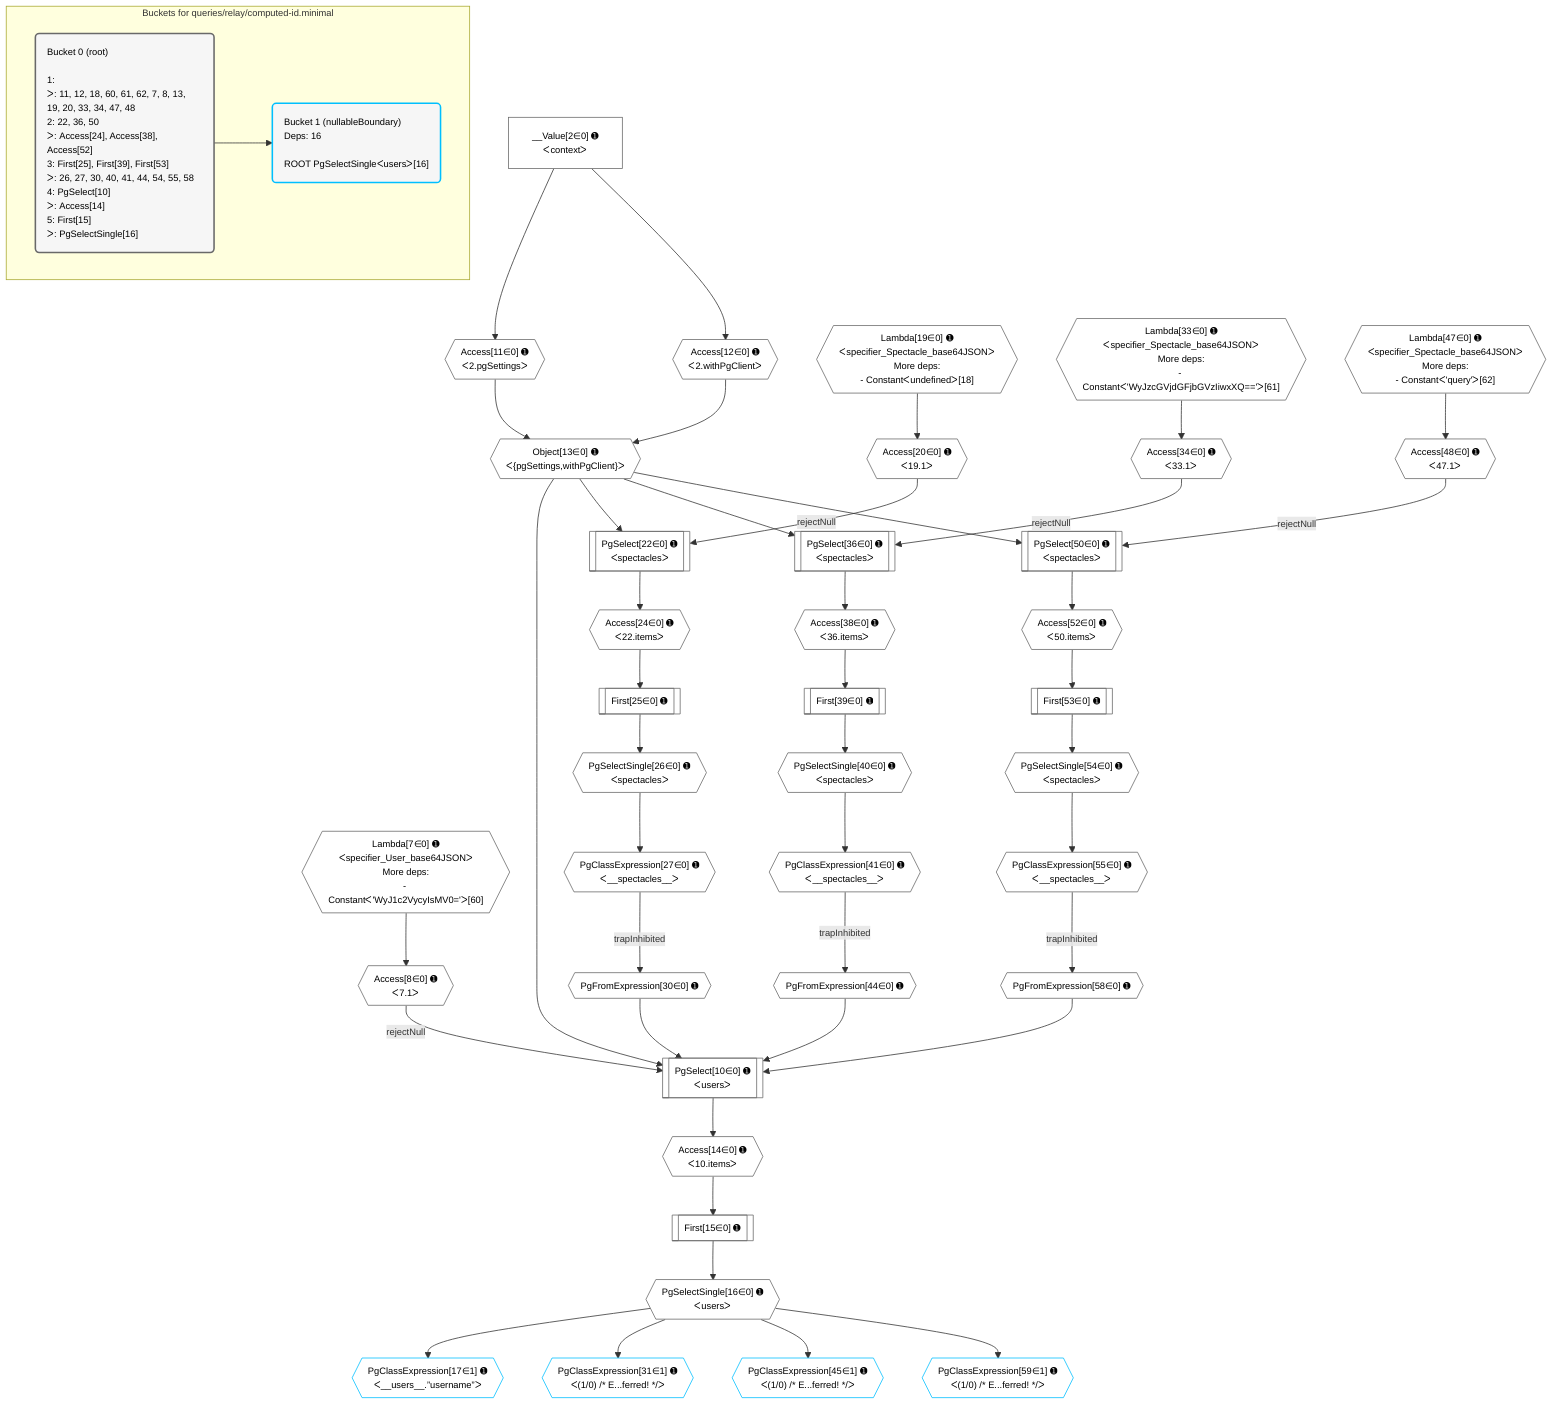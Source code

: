 %%{init: {'themeVariables': { 'fontSize': '12px'}}}%%
graph TD
    classDef path fill:#eee,stroke:#000,color:#000
    classDef plan fill:#fff,stroke-width:1px,color:#000
    classDef itemplan fill:#fff,stroke-width:2px,color:#000
    classDef unbatchedplan fill:#dff,stroke-width:1px,color:#000
    classDef sideeffectplan fill:#fcc,stroke-width:2px,color:#000
    classDef bucket fill:#f6f6f6,color:#000,stroke-width:2px,text-align:left

    subgraph "Buckets for queries/relay/computed-id.minimal"
    Bucket0("Bucket 0 (root)<br /><br />1: <br />ᐳ: 11, 12, 18, 60, 61, 62, 7, 8, 13, 19, 20, 33, 34, 47, 48<br />2: 22, 36, 50<br />ᐳ: Access[24], Access[38], Access[52]<br />3: First[25], First[39], First[53]<br />ᐳ: 26, 27, 30, 40, 41, 44, 54, 55, 58<br />4: PgSelect[10]<br />ᐳ: Access[14]<br />5: First[15]<br />ᐳ: PgSelectSingle[16]"):::bucket
    Bucket1("Bucket 1 (nullableBoundary)<br />Deps: 16<br /><br />ROOT PgSelectSingleᐸusersᐳ[16]"):::bucket
    end
    Bucket0 --> Bucket1

    %% plan dependencies
    PgSelect10[["PgSelect[10∈0] ➊<br />ᐸusersᐳ"]]:::plan
    Object13{{"Object[13∈0] ➊<br />ᐸ{pgSettings,withPgClient}ᐳ"}}:::plan
    Access8{{"Access[8∈0] ➊<br />ᐸ7.1ᐳ"}}:::plan
    PgFromExpression30{{"PgFromExpression[30∈0] ➊"}}:::plan
    PgFromExpression44{{"PgFromExpression[44∈0] ➊"}}:::plan
    PgFromExpression58{{"PgFromExpression[58∈0] ➊"}}:::plan
    Access8 -->|rejectNull| PgSelect10
    Object13 & PgFromExpression30 & PgFromExpression44 & PgFromExpression58 --> PgSelect10
    Access11{{"Access[11∈0] ➊<br />ᐸ2.pgSettingsᐳ"}}:::plan
    Access12{{"Access[12∈0] ➊<br />ᐸ2.withPgClientᐳ"}}:::plan
    Access11 & Access12 --> Object13
    PgSelect22[["PgSelect[22∈0] ➊<br />ᐸspectaclesᐳ"]]:::plan
    Access20{{"Access[20∈0] ➊<br />ᐸ19.1ᐳ"}}:::plan
    Access20 -->|rejectNull| PgSelect22
    Object13 --> PgSelect22
    PgSelect36[["PgSelect[36∈0] ➊<br />ᐸspectaclesᐳ"]]:::plan
    Access34{{"Access[34∈0] ➊<br />ᐸ33.1ᐳ"}}:::plan
    Access34 -->|rejectNull| PgSelect36
    Object13 --> PgSelect36
    PgSelect50[["PgSelect[50∈0] ➊<br />ᐸspectaclesᐳ"]]:::plan
    Access48{{"Access[48∈0] ➊<br />ᐸ47.1ᐳ"}}:::plan
    Access48 -->|rejectNull| PgSelect50
    Object13 --> PgSelect50
    Lambda7{{"Lambda[7∈0] ➊<br />ᐸspecifier_User_base64JSONᐳ<br />More deps:<br />- Constantᐸ'WyJ1c2VycyIsMV0='ᐳ[60]"}}:::plan
    Lambda7 --> Access8
    __Value2["__Value[2∈0] ➊<br />ᐸcontextᐳ"]:::plan
    __Value2 --> Access11
    __Value2 --> Access12
    Access14{{"Access[14∈0] ➊<br />ᐸ10.itemsᐳ"}}:::plan
    PgSelect10 --> Access14
    First15[["First[15∈0] ➊"]]:::plan
    Access14 --> First15
    PgSelectSingle16{{"PgSelectSingle[16∈0] ➊<br />ᐸusersᐳ"}}:::plan
    First15 --> PgSelectSingle16
    Lambda19{{"Lambda[19∈0] ➊<br />ᐸspecifier_Spectacle_base64JSONᐳ<br />More deps:<br />- Constantᐸundefinedᐳ[18]"}}:::plan
    Lambda19 --> Access20
    Access24{{"Access[24∈0] ➊<br />ᐸ22.itemsᐳ"}}:::plan
    PgSelect22 --> Access24
    First25[["First[25∈0] ➊"]]:::plan
    Access24 --> First25
    PgSelectSingle26{{"PgSelectSingle[26∈0] ➊<br />ᐸspectaclesᐳ"}}:::plan
    First25 --> PgSelectSingle26
    PgClassExpression27{{"PgClassExpression[27∈0] ➊<br />ᐸ__spectacles__ᐳ"}}:::plan
    PgSelectSingle26 --> PgClassExpression27
    PgClassExpression27 -->|trapInhibited| PgFromExpression30
    Lambda33{{"Lambda[33∈0] ➊<br />ᐸspecifier_Spectacle_base64JSONᐳ<br />More deps:<br />- Constantᐸ'WyJzcGVjdGFjbGVzIiwxXQ=='ᐳ[61]"}}:::plan
    Lambda33 --> Access34
    Access38{{"Access[38∈0] ➊<br />ᐸ36.itemsᐳ"}}:::plan
    PgSelect36 --> Access38
    First39[["First[39∈0] ➊"]]:::plan
    Access38 --> First39
    PgSelectSingle40{{"PgSelectSingle[40∈0] ➊<br />ᐸspectaclesᐳ"}}:::plan
    First39 --> PgSelectSingle40
    PgClassExpression41{{"PgClassExpression[41∈0] ➊<br />ᐸ__spectacles__ᐳ"}}:::plan
    PgSelectSingle40 --> PgClassExpression41
    PgClassExpression41 -->|trapInhibited| PgFromExpression44
    Lambda47{{"Lambda[47∈0] ➊<br />ᐸspecifier_Spectacle_base64JSONᐳ<br />More deps:<br />- Constantᐸ'query'ᐳ[62]"}}:::plan
    Lambda47 --> Access48
    Access52{{"Access[52∈0] ➊<br />ᐸ50.itemsᐳ"}}:::plan
    PgSelect50 --> Access52
    First53[["First[53∈0] ➊"]]:::plan
    Access52 --> First53
    PgSelectSingle54{{"PgSelectSingle[54∈0] ➊<br />ᐸspectaclesᐳ"}}:::plan
    First53 --> PgSelectSingle54
    PgClassExpression55{{"PgClassExpression[55∈0] ➊<br />ᐸ__spectacles__ᐳ"}}:::plan
    PgSelectSingle54 --> PgClassExpression55
    PgClassExpression55 -->|trapInhibited| PgFromExpression58
    PgClassExpression17{{"PgClassExpression[17∈1] ➊<br />ᐸ__users__.”username”ᐳ"}}:::plan
    PgSelectSingle16 --> PgClassExpression17
    PgClassExpression31{{"PgClassExpression[31∈1] ➊<br />ᐸ(1/0) /* E...ferred! */ᐳ"}}:::plan
    PgSelectSingle16 --> PgClassExpression31
    PgClassExpression45{{"PgClassExpression[45∈1] ➊<br />ᐸ(1/0) /* E...ferred! */ᐳ"}}:::plan
    PgSelectSingle16 --> PgClassExpression45
    PgClassExpression59{{"PgClassExpression[59∈1] ➊<br />ᐸ(1/0) /* E...ferred! */ᐳ"}}:::plan
    PgSelectSingle16 --> PgClassExpression59

    %% define steps
    classDef bucket0 stroke:#696969
    class Bucket0,__Value2,Lambda7,Access8,PgSelect10,Access11,Access12,Object13,Access14,First15,PgSelectSingle16,Lambda19,Access20,PgSelect22,Access24,First25,PgSelectSingle26,PgClassExpression27,PgFromExpression30,Lambda33,Access34,PgSelect36,Access38,First39,PgSelectSingle40,PgClassExpression41,PgFromExpression44,Lambda47,Access48,PgSelect50,Access52,First53,PgSelectSingle54,PgClassExpression55,PgFromExpression58 bucket0
    classDef bucket1 stroke:#00bfff
    class Bucket1,PgClassExpression17,PgClassExpression31,PgClassExpression45,PgClassExpression59 bucket1